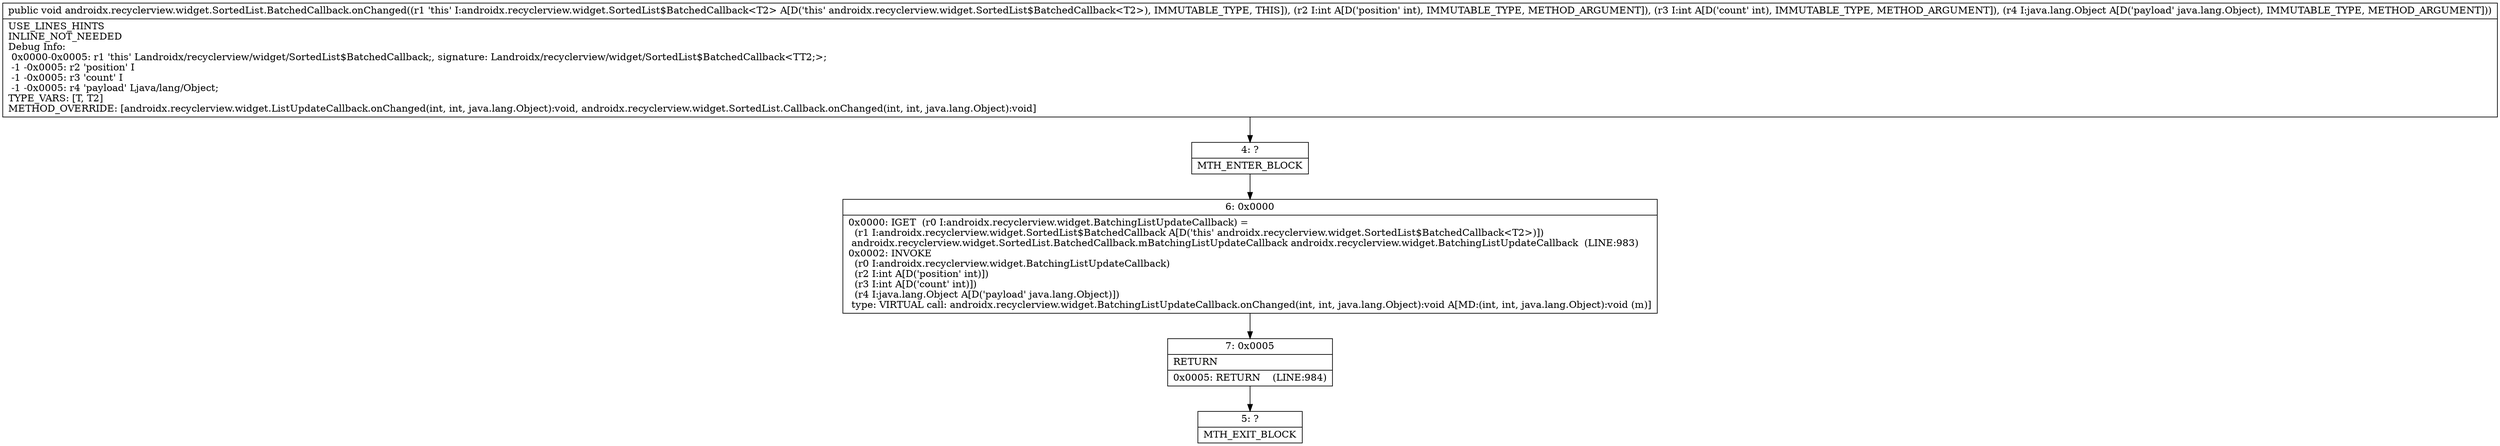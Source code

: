 digraph "CFG forandroidx.recyclerview.widget.SortedList.BatchedCallback.onChanged(IILjava\/lang\/Object;)V" {
Node_4 [shape=record,label="{4\:\ ?|MTH_ENTER_BLOCK\l}"];
Node_6 [shape=record,label="{6\:\ 0x0000|0x0000: IGET  (r0 I:androidx.recyclerview.widget.BatchingListUpdateCallback) = \l  (r1 I:androidx.recyclerview.widget.SortedList$BatchedCallback A[D('this' androidx.recyclerview.widget.SortedList$BatchedCallback\<T2\>)])\l androidx.recyclerview.widget.SortedList.BatchedCallback.mBatchingListUpdateCallback androidx.recyclerview.widget.BatchingListUpdateCallback  (LINE:983)\l0x0002: INVOKE  \l  (r0 I:androidx.recyclerview.widget.BatchingListUpdateCallback)\l  (r2 I:int A[D('position' int)])\l  (r3 I:int A[D('count' int)])\l  (r4 I:java.lang.Object A[D('payload' java.lang.Object)])\l type: VIRTUAL call: androidx.recyclerview.widget.BatchingListUpdateCallback.onChanged(int, int, java.lang.Object):void A[MD:(int, int, java.lang.Object):void (m)]\l}"];
Node_7 [shape=record,label="{7\:\ 0x0005|RETURN\l|0x0005: RETURN    (LINE:984)\l}"];
Node_5 [shape=record,label="{5\:\ ?|MTH_EXIT_BLOCK\l}"];
MethodNode[shape=record,label="{public void androidx.recyclerview.widget.SortedList.BatchedCallback.onChanged((r1 'this' I:androidx.recyclerview.widget.SortedList$BatchedCallback\<T2\> A[D('this' androidx.recyclerview.widget.SortedList$BatchedCallback\<T2\>), IMMUTABLE_TYPE, THIS]), (r2 I:int A[D('position' int), IMMUTABLE_TYPE, METHOD_ARGUMENT]), (r3 I:int A[D('count' int), IMMUTABLE_TYPE, METHOD_ARGUMENT]), (r4 I:java.lang.Object A[D('payload' java.lang.Object), IMMUTABLE_TYPE, METHOD_ARGUMENT]))  | USE_LINES_HINTS\lINLINE_NOT_NEEDED\lDebug Info:\l  0x0000\-0x0005: r1 'this' Landroidx\/recyclerview\/widget\/SortedList$BatchedCallback;, signature: Landroidx\/recyclerview\/widget\/SortedList$BatchedCallback\<TT2;\>;\l  \-1 \-0x0005: r2 'position' I\l  \-1 \-0x0005: r3 'count' I\l  \-1 \-0x0005: r4 'payload' Ljava\/lang\/Object;\lTYPE_VARS: [T, T2]\lMETHOD_OVERRIDE: [androidx.recyclerview.widget.ListUpdateCallback.onChanged(int, int, java.lang.Object):void, androidx.recyclerview.widget.SortedList.Callback.onChanged(int, int, java.lang.Object):void]\l}"];
MethodNode -> Node_4;Node_4 -> Node_6;
Node_6 -> Node_7;
Node_7 -> Node_5;
}

